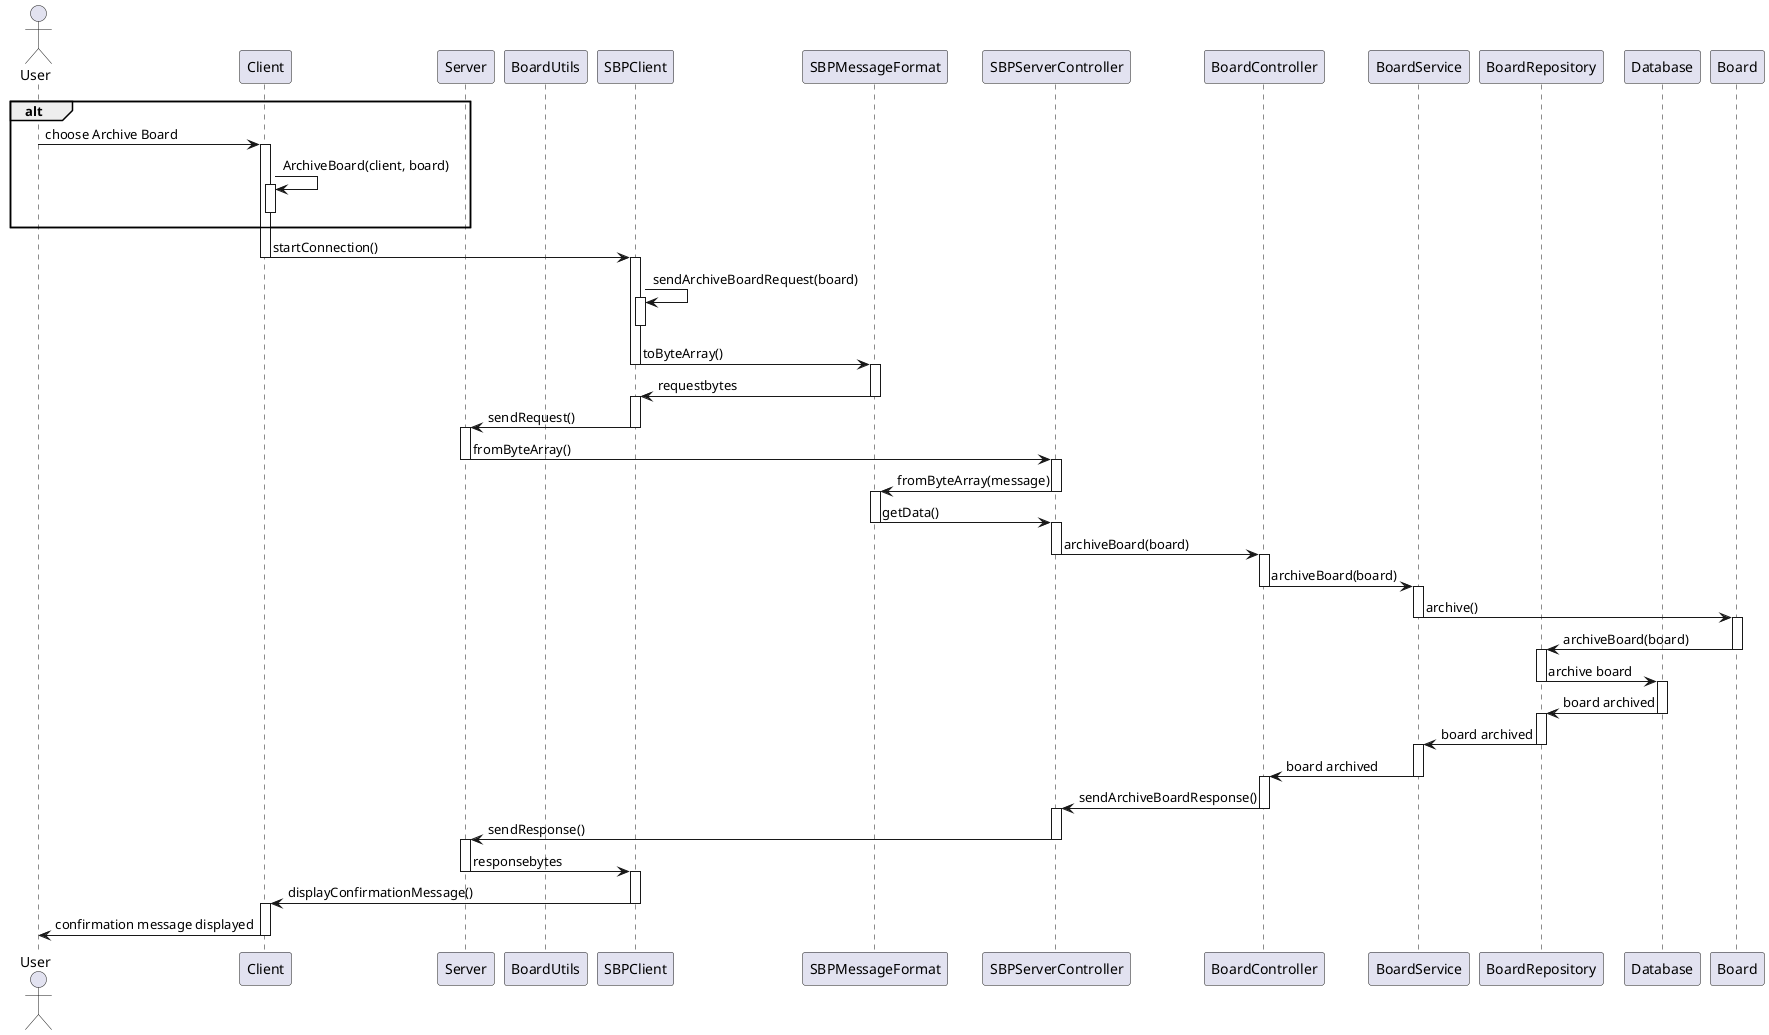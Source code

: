 @startuml
actor User
participant Client as ui
participant Server as app
participant BoardUtils
participant SBPClient
participant SBPMessageFormat
participant SBPServerController
participant BoardController
participant BoardService
participant BoardRepository
participant Database

alt
User -> ui: choose Archive Board
activate ui
ui -> ui: ArchiveBoard(client, board)
activate ui
deactivate ui
end alt
ui -> SBPClient: startConnection()
deactivate ui
activate SBPClient
SBPClient -> SBPClient: sendArchiveBoardRequest(board)
activate SBPClient
deactivate SBPClient
SBPClient -> SBPMessageFormat: toByteArray()
deactivate SBPClient
activate SBPMessageFormat
SBPMessageFormat -> SBPClient: requestbytes
deactivate SBPMessageFormat
activate SBPClient
SBPClient -> app: sendRequest()
deactivate SBPClient
activate app
app -> SBPServerController: fromByteArray()
deactivate app
activate SBPServerController
SBPServerController -> SBPMessageFormat: fromByteArray(message)
deactivate SBPServerController
activate SBPMessageFormat
SBPMessageFormat -> SBPServerController: getData()
deactivate SBPMessageFormat
activate SBPServerController
SBPServerController -> BoardController: archiveBoard(board)
deactivate SBPServerController
activate BoardController
BoardController -> BoardService: archiveBoard(board)
deactivate BoardController
activate BoardService
BoardService -> Board: archive()
deactivate BoardService
activate Board
Board -> BoardRepository: archiveBoard(board)
deactivate Board
activate BoardRepository
BoardRepository -> Database: archive board
deactivate BoardRepository
activate Database
Database -> BoardRepository: board archived
deactivate Database
activate BoardRepository
BoardRepository -> BoardService: board archived
deactivate BoardRepository
activate BoardService
BoardService -> BoardController: board archived
deactivate BoardService
activate BoardController
BoardController -> SBPServerController: sendArchiveBoardResponse()
deactivate BoardController
activate SBPServerController
SBPServerController -> app: sendResponse()
deactivate SBPServerController
activate app
app -> SBPClient: responsebytes
deactivate app
activate SBPClient
SBPClient -> ui: displayConfirmationMessage()
deactivate SBPClient
activate ui
ui -> User: confirmation message displayed
deactivate ui
@enduml